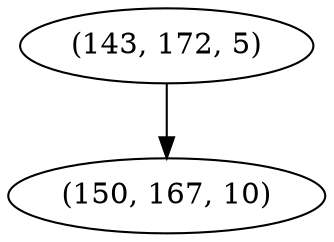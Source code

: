 digraph tree {
    "(143, 172, 5)";
    "(150, 167, 10)";
    "(143, 172, 5)" -> "(150, 167, 10)";
}
